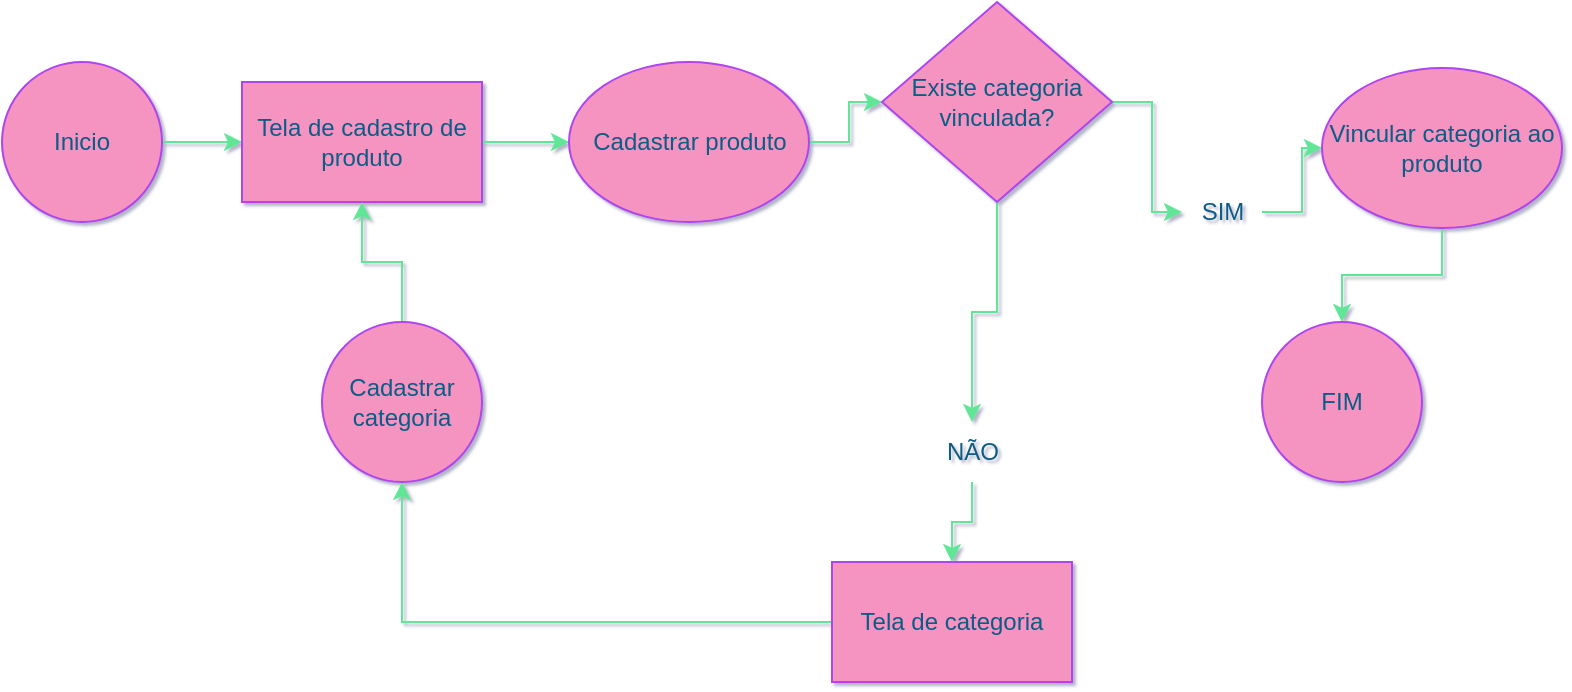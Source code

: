 <mxfile version="26.2.9">
  <diagram name="Página-1" id="0_lsgGbujOZYbfznR4Ff">
    <mxGraphModel dx="1420" dy="1613" grid="1" gridSize="10" guides="1" tooltips="1" connect="1" arrows="1" fold="1" page="1" pageScale="1" pageWidth="1169" pageHeight="827" background="#ffffff" math="0" shadow="1">
      <root>
        <mxCell id="0" />
        <mxCell id="1" parent="0" />
        <mxCell id="Q91WA64NGgrQqYnODBxb-4" value="" style="edgeStyle=orthogonalEdgeStyle;rounded=0;orthogonalLoop=1;jettySize=auto;html=1;labelBackgroundColor=none;strokeColor=#60E696;fontColor=default;" parent="1" source="Q91WA64NGgrQqYnODBxb-2" target="Q91WA64NGgrQqYnODBxb-3" edge="1">
          <mxGeometry relative="1" as="geometry" />
        </mxCell>
        <mxCell id="Q91WA64NGgrQqYnODBxb-2" value="Inicio" style="ellipse;whiteSpace=wrap;html=1;aspect=fixed;labelBackgroundColor=none;fillColor=#F694C1;strokeColor=#AF45ED;fontColor=#095C86;" parent="1" vertex="1">
          <mxGeometry x="10" y="20" width="80" height="80" as="geometry" />
        </mxCell>
        <mxCell id="Q91WA64NGgrQqYnODBxb-8" value="" style="edgeStyle=orthogonalEdgeStyle;rounded=0;orthogonalLoop=1;jettySize=auto;html=1;labelBackgroundColor=none;strokeColor=#60E696;fontColor=default;" parent="1" source="Q91WA64NGgrQqYnODBxb-3" target="Q91WA64NGgrQqYnODBxb-5" edge="1">
          <mxGeometry relative="1" as="geometry" />
        </mxCell>
        <mxCell id="Q91WA64NGgrQqYnODBxb-3" value="Tela de cadastro de&lt;div&gt;produto&lt;/div&gt;" style="rounded=0;whiteSpace=wrap;html=1;labelBackgroundColor=none;fillColor=#F694C1;strokeColor=#AF45ED;fontColor=#095C86;" parent="1" vertex="1">
          <mxGeometry x="130" y="30" width="120" height="60" as="geometry" />
        </mxCell>
        <mxCell id="Q91WA64NGgrQqYnODBxb-10" value="" style="edgeStyle=orthogonalEdgeStyle;rounded=0;orthogonalLoop=1;jettySize=auto;html=1;labelBackgroundColor=none;strokeColor=#60E696;fontColor=default;" parent="1" source="Q91WA64NGgrQqYnODBxb-5" target="Q91WA64NGgrQqYnODBxb-9" edge="1">
          <mxGeometry relative="1" as="geometry" />
        </mxCell>
        <mxCell id="Q91WA64NGgrQqYnODBxb-5" value="Cadastrar produto" style="ellipse;whiteSpace=wrap;html=1;labelBackgroundColor=none;fillColor=#F694C1;strokeColor=#AF45ED;fontColor=#095C86;" parent="1" vertex="1">
          <mxGeometry x="293.5" y="20" width="120" height="80" as="geometry" />
        </mxCell>
        <mxCell id="Q91WA64NGgrQqYnODBxb-20" value="" style="edgeStyle=orthogonalEdgeStyle;rounded=0;orthogonalLoop=1;jettySize=auto;html=1;labelBackgroundColor=none;strokeColor=#60E696;fontColor=default;" parent="1" source="Q91WA64NGgrQqYnODBxb-9" target="Q91WA64NGgrQqYnODBxb-19" edge="1">
          <mxGeometry relative="1" as="geometry" />
        </mxCell>
        <mxCell id="MsdRaJVyVry4XuAU9vp3-6" value="" style="edgeStyle=orthogonalEdgeStyle;rounded=0;orthogonalLoop=1;jettySize=auto;html=1;strokeColor=#60E696;fontColor=#095C86;fillColor=#F694C1;" edge="1" parent="1" source="Q91WA64NGgrQqYnODBxb-9" target="MsdRaJVyVry4XuAU9vp3-5">
          <mxGeometry relative="1" as="geometry" />
        </mxCell>
        <mxCell id="Q91WA64NGgrQqYnODBxb-9" value="Existe categoria&lt;div&gt;vinculada?&lt;/div&gt;" style="rhombus;whiteSpace=wrap;html=1;labelBackgroundColor=none;fillColor=#F694C1;strokeColor=#AF45ED;fontColor=#095C86;" parent="1" vertex="1">
          <mxGeometry x="450" y="-10" width="115" height="100" as="geometry" />
        </mxCell>
        <mxCell id="Q91WA64NGgrQqYnODBxb-14" value="" style="edgeStyle=orthogonalEdgeStyle;rounded=0;orthogonalLoop=1;jettySize=auto;html=1;labelBackgroundColor=none;strokeColor=#60E696;fontColor=default;" parent="1" source="Q91WA64NGgrQqYnODBxb-11" target="Q91WA64NGgrQqYnODBxb-13" edge="1">
          <mxGeometry relative="1" as="geometry" />
        </mxCell>
        <mxCell id="Q91WA64NGgrQqYnODBxb-11" value="Tela de categoria" style="whiteSpace=wrap;html=1;labelBackgroundColor=none;fillColor=#F694C1;strokeColor=#AF45ED;fontColor=#095C86;" parent="1" vertex="1">
          <mxGeometry x="425" y="270" width="120" height="60" as="geometry" />
        </mxCell>
        <mxCell id="Q91WA64NGgrQqYnODBxb-16" value="" style="edgeStyle=orthogonalEdgeStyle;rounded=0;orthogonalLoop=1;jettySize=auto;html=1;labelBackgroundColor=none;strokeColor=#60E696;fontColor=default;" parent="1" source="Q91WA64NGgrQqYnODBxb-13" target="Q91WA64NGgrQqYnODBxb-3" edge="1">
          <mxGeometry relative="1" as="geometry" />
        </mxCell>
        <mxCell id="Q91WA64NGgrQqYnODBxb-13" value="Cadastrar categoria" style="ellipse;whiteSpace=wrap;html=1;labelBackgroundColor=none;fillColor=#F694C1;strokeColor=#AF45ED;fontColor=#095C86;" parent="1" vertex="1">
          <mxGeometry x="170" y="150" width="80" height="80" as="geometry" />
        </mxCell>
        <mxCell id="Q91WA64NGgrQqYnODBxb-22" value="" style="edgeStyle=orthogonalEdgeStyle;rounded=0;orthogonalLoop=1;jettySize=auto;html=1;labelBackgroundColor=none;strokeColor=#60E696;fontColor=default;" parent="1" source="Q91WA64NGgrQqYnODBxb-19" target="Q91WA64NGgrQqYnODBxb-21" edge="1">
          <mxGeometry relative="1" as="geometry" />
        </mxCell>
        <mxCell id="Q91WA64NGgrQqYnODBxb-19" value="SIM" style="text;html=1;align=center;verticalAlign=middle;resizable=0;points=[];autosize=1;strokeColor=none;fillColor=none;labelBackgroundColor=none;fontColor=#095C86;" parent="1" vertex="1">
          <mxGeometry x="600" y="80" width="40" height="30" as="geometry" />
        </mxCell>
        <mxCell id="Q91WA64NGgrQqYnODBxb-24" value="" style="edgeStyle=orthogonalEdgeStyle;rounded=0;orthogonalLoop=1;jettySize=auto;html=1;labelBackgroundColor=none;strokeColor=#60E696;fontColor=default;" parent="1" source="Q91WA64NGgrQqYnODBxb-21" target="Q91WA64NGgrQqYnODBxb-23" edge="1">
          <mxGeometry relative="1" as="geometry" />
        </mxCell>
        <mxCell id="Q91WA64NGgrQqYnODBxb-21" value="Vincular categoria ao produto" style="ellipse;whiteSpace=wrap;html=1;labelBackgroundColor=none;fillColor=#F694C1;strokeColor=#AF45ED;fontColor=#095C86;" parent="1" vertex="1">
          <mxGeometry x="670" y="23" width="120" height="80" as="geometry" />
        </mxCell>
        <mxCell id="Q91WA64NGgrQqYnODBxb-23" value="FIM" style="ellipse;whiteSpace=wrap;html=1;aspect=fixed;labelBackgroundColor=none;fillColor=#F694C1;strokeColor=#AF45ED;fontColor=#095C86;" parent="1" vertex="1">
          <mxGeometry x="640" y="150" width="80" height="80" as="geometry" />
        </mxCell>
        <mxCell id="MsdRaJVyVry4XuAU9vp3-7" value="" style="edgeStyle=orthogonalEdgeStyle;rounded=0;orthogonalLoop=1;jettySize=auto;html=1;strokeColor=#60E696;fontColor=#095C86;fillColor=#F694C1;" edge="1" parent="1" source="MsdRaJVyVry4XuAU9vp3-5" target="Q91WA64NGgrQqYnODBxb-11">
          <mxGeometry relative="1" as="geometry" />
        </mxCell>
        <mxCell id="MsdRaJVyVry4XuAU9vp3-5" value="NÃO" style="text;html=1;align=center;verticalAlign=middle;resizable=0;points=[];autosize=1;strokeColor=none;fillColor=none;fontColor=#095C86;" vertex="1" parent="1">
          <mxGeometry x="470" y="200" width="50" height="30" as="geometry" />
        </mxCell>
      </root>
    </mxGraphModel>
  </diagram>
</mxfile>
